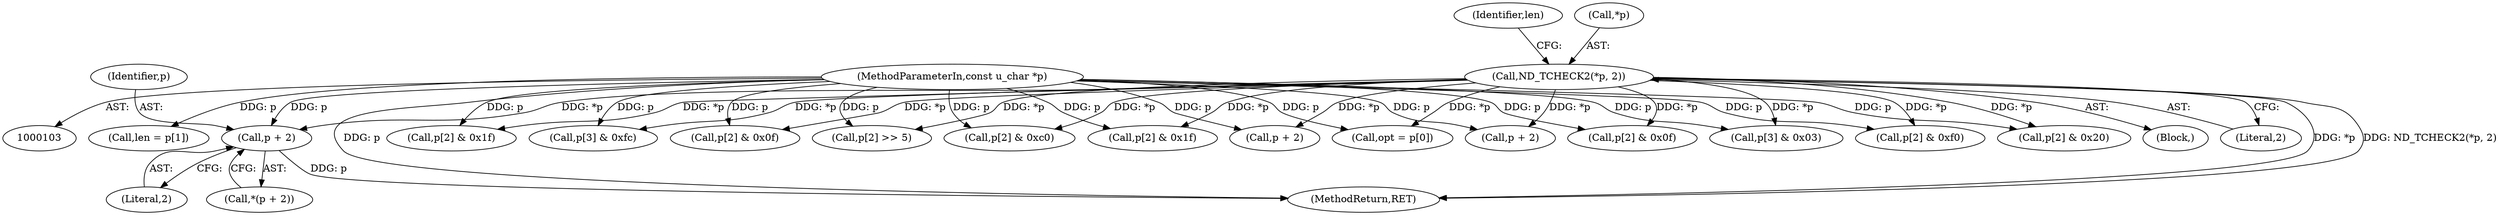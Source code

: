 digraph "1_tcpdump_7029d15f148ef24bb7c6668bc640f5470d085e5a_0@del" {
"1000221" [label="(Call,p + 2)"];
"1000105" [label="(MethodParameterIn,const u_char *p)"];
"1000116" [label="(Call,ND_TCHECK2(*p, 2))"];
"1000313" [label="(Call,p[3] & 0x03)"];
"1000300" [label="(Call,p[2] & 0x0f)"];
"1000248" [label="(Call,p[2] & 0x1f)"];
"1000201" [label="(Call,p[2] & 0x1f)"];
"1000120" [label="(Call,len = p[1])"];
"1000291" [label="(Call,p[2] & 0x0f)"];
"1000307" [label="(Call,p[3] & 0xfc)"];
"1000375" [label="(MethodReturn,RET)"];
"1000121" [label="(Identifier,len)"];
"1000107" [label="(Block,)"];
"1000223" [label="(Literal,2)"];
"1000119" [label="(Literal,2)"];
"1000196" [label="(Call,p[2] >> 5)"];
"1000125" [label="(Call,opt = p[0])"];
"1000240" [label="(Call,p[2] & 0x20)"];
"1000232" [label="(Call,p[2] & 0xc0)"];
"1000116" [label="(Call,ND_TCHECK2(*p, 2))"];
"1000186" [label="(Call,p + 2)"];
"1000271" [label="(Call,p + 2)"];
"1000105" [label="(MethodParameterIn,const u_char *p)"];
"1000282" [label="(Call,p[2] & 0xf0)"];
"1000221" [label="(Call,p + 2)"];
"1000222" [label="(Identifier,p)"];
"1000220" [label="(Call,*(p + 2))"];
"1000117" [label="(Call,*p)"];
"1000221" -> "1000220"  [label="AST: "];
"1000221" -> "1000223"  [label="CFG: "];
"1000222" -> "1000221"  [label="AST: "];
"1000223" -> "1000221"  [label="AST: "];
"1000220" -> "1000221"  [label="CFG: "];
"1000221" -> "1000375"  [label="DDG: p"];
"1000105" -> "1000221"  [label="DDG: p"];
"1000116" -> "1000221"  [label="DDG: *p"];
"1000105" -> "1000103"  [label="AST: "];
"1000105" -> "1000375"  [label="DDG: p"];
"1000105" -> "1000120"  [label="DDG: p"];
"1000105" -> "1000125"  [label="DDG: p"];
"1000105" -> "1000186"  [label="DDG: p"];
"1000105" -> "1000196"  [label="DDG: p"];
"1000105" -> "1000201"  [label="DDG: p"];
"1000105" -> "1000232"  [label="DDG: p"];
"1000105" -> "1000240"  [label="DDG: p"];
"1000105" -> "1000248"  [label="DDG: p"];
"1000105" -> "1000271"  [label="DDG: p"];
"1000105" -> "1000282"  [label="DDG: p"];
"1000105" -> "1000291"  [label="DDG: p"];
"1000105" -> "1000300"  [label="DDG: p"];
"1000105" -> "1000307"  [label="DDG: p"];
"1000105" -> "1000313"  [label="DDG: p"];
"1000116" -> "1000107"  [label="AST: "];
"1000116" -> "1000119"  [label="CFG: "];
"1000117" -> "1000116"  [label="AST: "];
"1000119" -> "1000116"  [label="AST: "];
"1000121" -> "1000116"  [label="CFG: "];
"1000116" -> "1000375"  [label="DDG: *p"];
"1000116" -> "1000375"  [label="DDG: ND_TCHECK2(*p, 2)"];
"1000116" -> "1000125"  [label="DDG: *p"];
"1000116" -> "1000186"  [label="DDG: *p"];
"1000116" -> "1000196"  [label="DDG: *p"];
"1000116" -> "1000201"  [label="DDG: *p"];
"1000116" -> "1000232"  [label="DDG: *p"];
"1000116" -> "1000240"  [label="DDG: *p"];
"1000116" -> "1000248"  [label="DDG: *p"];
"1000116" -> "1000271"  [label="DDG: *p"];
"1000116" -> "1000282"  [label="DDG: *p"];
"1000116" -> "1000291"  [label="DDG: *p"];
"1000116" -> "1000300"  [label="DDG: *p"];
"1000116" -> "1000307"  [label="DDG: *p"];
"1000116" -> "1000313"  [label="DDG: *p"];
}
